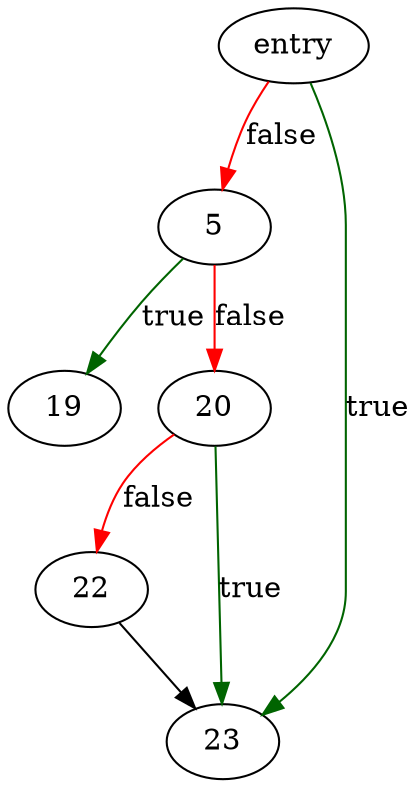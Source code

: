 digraph "record_file" {
	// Node definitions.
	3 [label=entry];
	5;
	19;
	20;
	22;
	23;

	// Edge definitions.
	3 -> 5 [
		color=red
		label=false
	];
	3 -> 23 [
		color=darkgreen
		label=true
	];
	5 -> 19 [
		color=darkgreen
		label=true
	];
	5 -> 20 [
		color=red
		label=false
	];
	20 -> 22 [
		color=red
		label=false
	];
	20 -> 23 [
		color=darkgreen
		label=true
	];
	22 -> 23;
}
